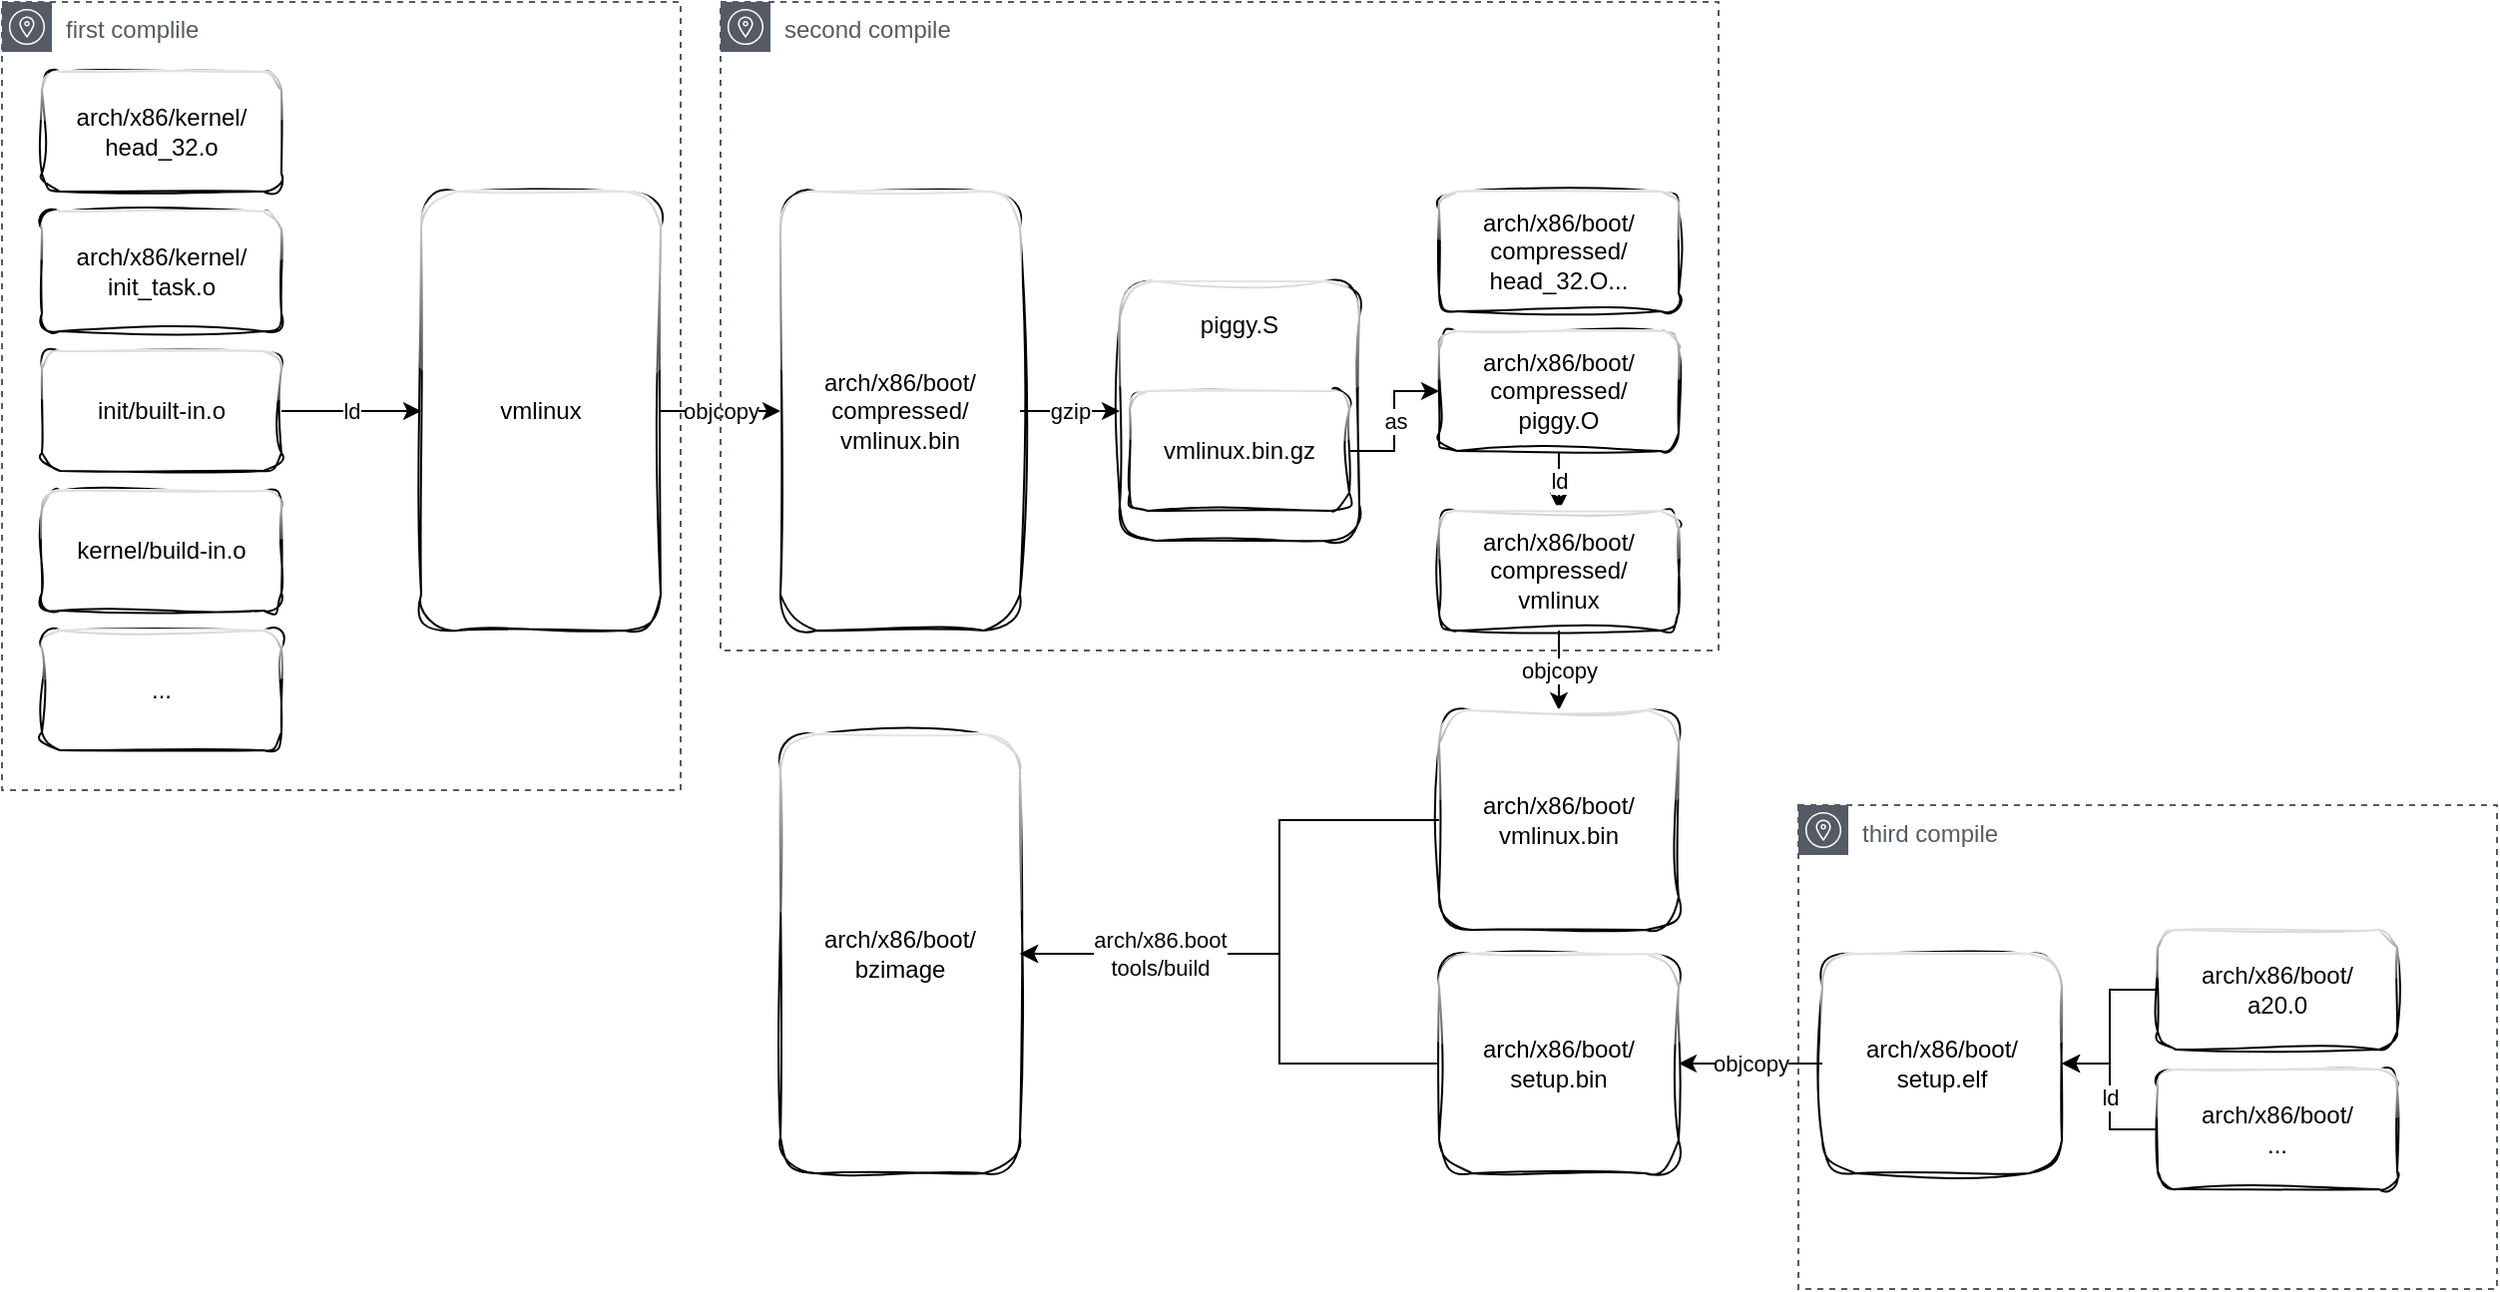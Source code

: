 <mxfile version="25.0.1">
  <diagram name="第 1 页" id="mqjkyJGZI7jAWEz7hjq9">
    <mxGraphModel dx="1434" dy="754" grid="1" gridSize="10" guides="1" tooltips="1" connect="1" arrows="1" fold="1" page="1" pageScale="1" pageWidth="827" pageHeight="1169" math="0" shadow="0">
      <root>
        <mxCell id="0" />
        <mxCell id="1" parent="0" />
        <mxCell id="vBQpwoV6zuL6MPrR1keN-11" value="first complile" style="sketch=0;outlineConnect=0;gradientColor=none;html=1;whiteSpace=wrap;fontSize=12;fontStyle=0;shape=mxgraph.aws4.group;grIcon=mxgraph.aws4.group_availability_zone;strokeColor=#545B64;fillColor=none;verticalAlign=top;align=left;spacingLeft=30;fontColor=#545B64;dashed=1;" vertex="1" parent="1">
          <mxGeometry x="30" y="105" width="340" height="395" as="geometry" />
        </mxCell>
        <mxCell id="vBQpwoV6zuL6MPrR1keN-1" value="arch/x86/kernel/&lt;div&gt;head_32.o&lt;/div&gt;" style="rounded=1;whiteSpace=wrap;html=1;sketch=1;curveFitting=1;jiggle=2;glass=1;shadow=0;" vertex="1" parent="1">
          <mxGeometry x="50" y="140" width="120" height="60" as="geometry" />
        </mxCell>
        <mxCell id="vBQpwoV6zuL6MPrR1keN-2" value="arch/x86/kernel/&lt;div&gt;init_task.o&lt;/div&gt;" style="rounded=1;whiteSpace=wrap;html=1;sketch=1;curveFitting=1;jiggle=2;glass=1;shadow=0;" vertex="1" parent="1">
          <mxGeometry x="50" y="210" width="120" height="60" as="geometry" />
        </mxCell>
        <mxCell id="vBQpwoV6zuL6MPrR1keN-7" value="ld" style="edgeStyle=orthogonalEdgeStyle;rounded=0;orthogonalLoop=1;jettySize=auto;html=1;" edge="1" parent="1" source="vBQpwoV6zuL6MPrR1keN-3" target="vBQpwoV6zuL6MPrR1keN-6">
          <mxGeometry relative="1" as="geometry" />
        </mxCell>
        <mxCell id="vBQpwoV6zuL6MPrR1keN-3" value="init/built-in.o" style="rounded=1;whiteSpace=wrap;html=1;sketch=1;curveFitting=1;jiggle=2;glass=1;shadow=0;" vertex="1" parent="1">
          <mxGeometry x="50" y="280" width="120" height="60" as="geometry" />
        </mxCell>
        <mxCell id="vBQpwoV6zuL6MPrR1keN-4" value="kernel/build-in.o" style="rounded=1;whiteSpace=wrap;html=1;sketch=1;curveFitting=1;jiggle=2;glass=1;shadow=0;" vertex="1" parent="1">
          <mxGeometry x="50" y="350" width="120" height="60" as="geometry" />
        </mxCell>
        <mxCell id="vBQpwoV6zuL6MPrR1keN-5" value="..." style="rounded=1;whiteSpace=wrap;html=1;sketch=1;curveFitting=1;jiggle=2;glass=1;shadow=0;" vertex="1" parent="1">
          <mxGeometry x="50" y="420" width="120" height="60" as="geometry" />
        </mxCell>
        <mxCell id="vBQpwoV6zuL6MPrR1keN-10" value="objcopy" style="edgeStyle=orthogonalEdgeStyle;rounded=0;orthogonalLoop=1;jettySize=auto;html=1;" edge="1" parent="1" source="vBQpwoV6zuL6MPrR1keN-6" target="vBQpwoV6zuL6MPrR1keN-9">
          <mxGeometry relative="1" as="geometry" />
        </mxCell>
        <mxCell id="vBQpwoV6zuL6MPrR1keN-6" value="vmlinux" style="rounded=1;whiteSpace=wrap;html=1;glass=1;sketch=1;curveFitting=1;jiggle=2;" vertex="1" parent="1">
          <mxGeometry x="240" y="200" width="120" height="220" as="geometry" />
        </mxCell>
        <mxCell id="vBQpwoV6zuL6MPrR1keN-13" value="gzip" style="edgeStyle=orthogonalEdgeStyle;rounded=0;orthogonalLoop=1;jettySize=auto;html=1;entryX=0;entryY=0.5;entryDx=0;entryDy=0;" edge="1" parent="1" source="vBQpwoV6zuL6MPrR1keN-9" target="vBQpwoV6zuL6MPrR1keN-12">
          <mxGeometry relative="1" as="geometry" />
        </mxCell>
        <mxCell id="vBQpwoV6zuL6MPrR1keN-9" value="arch/x86/boot/&lt;div&gt;compressed/&lt;/div&gt;&lt;div&gt;vmlinux.bin&lt;/div&gt;" style="rounded=1;whiteSpace=wrap;html=1;glass=1;sketch=1;curveFitting=1;jiggle=2;" vertex="1" parent="1">
          <mxGeometry x="420" y="200" width="120" height="220" as="geometry" />
        </mxCell>
        <mxCell id="vBQpwoV6zuL6MPrR1keN-12" value="piggy.S&lt;div&gt;&lt;br&gt;&lt;/div&gt;&lt;div&gt;&lt;br&gt;&lt;/div&gt;&lt;div&gt;&lt;br&gt;&lt;/div&gt;&lt;div&gt;&lt;br&gt;&lt;/div&gt;&lt;div&gt;&lt;br&gt;&lt;/div&gt;&lt;div&gt;&lt;br&gt;&lt;/div&gt;" style="rounded=1;whiteSpace=wrap;html=1;glass=1;sketch=1;curveFitting=1;jiggle=2;" vertex="1" parent="1">
          <mxGeometry x="590" y="245" width="120" height="130" as="geometry" />
        </mxCell>
        <mxCell id="vBQpwoV6zuL6MPrR1keN-20" value="as" style="edgeStyle=orthogonalEdgeStyle;rounded=0;orthogonalLoop=1;jettySize=auto;html=1;entryX=0;entryY=0.5;entryDx=0;entryDy=0;" edge="1" parent="1" source="vBQpwoV6zuL6MPrR1keN-14" target="vBQpwoV6zuL6MPrR1keN-16">
          <mxGeometry relative="1" as="geometry" />
        </mxCell>
        <mxCell id="vBQpwoV6zuL6MPrR1keN-14" value="vmlinux.bin.gz" style="rounded=1;whiteSpace=wrap;html=1;sketch=1;curveFitting=1;jiggle=2;glass=1;shadow=0;" vertex="1" parent="1">
          <mxGeometry x="595" y="300" width="110" height="60" as="geometry" />
        </mxCell>
        <mxCell id="vBQpwoV6zuL6MPrR1keN-15" value="arch/x86/boot/&lt;div&gt;compressed/&lt;/div&gt;&lt;div&gt;head_32.O...&lt;/div&gt;" style="rounded=1;whiteSpace=wrap;html=1;sketch=1;curveFitting=1;jiggle=2;glass=1;shadow=0;" vertex="1" parent="1">
          <mxGeometry x="750" y="200" width="120" height="60" as="geometry" />
        </mxCell>
        <mxCell id="vBQpwoV6zuL6MPrR1keN-18" value="ld" style="edgeStyle=orthogonalEdgeStyle;rounded=0;orthogonalLoop=1;jettySize=auto;html=1;entryX=0.5;entryY=0;entryDx=0;entryDy=0;" edge="1" parent="1" source="vBQpwoV6zuL6MPrR1keN-16" target="vBQpwoV6zuL6MPrR1keN-17">
          <mxGeometry relative="1" as="geometry" />
        </mxCell>
        <mxCell id="vBQpwoV6zuL6MPrR1keN-16" value="arch/x86/boot/&lt;div&gt;compressed/&lt;/div&gt;&lt;div&gt;piggy.O&lt;/div&gt;" style="rounded=1;whiteSpace=wrap;html=1;sketch=1;curveFitting=1;jiggle=2;glass=1;shadow=0;" vertex="1" parent="1">
          <mxGeometry x="750" y="270" width="120" height="60" as="geometry" />
        </mxCell>
        <mxCell id="vBQpwoV6zuL6MPrR1keN-26" value="objcopy" style="edgeStyle=orthogonalEdgeStyle;rounded=0;orthogonalLoop=1;jettySize=auto;html=1;" edge="1" parent="1" source="vBQpwoV6zuL6MPrR1keN-17" target="vBQpwoV6zuL6MPrR1keN-24">
          <mxGeometry relative="1" as="geometry" />
        </mxCell>
        <mxCell id="vBQpwoV6zuL6MPrR1keN-17" value="arch/x86/boot/&lt;div&gt;compressed/&lt;/div&gt;&lt;div&gt;vmlinux&lt;/div&gt;" style="rounded=1;whiteSpace=wrap;html=1;sketch=1;curveFitting=1;jiggle=2;glass=1;shadow=0;" vertex="1" parent="1">
          <mxGeometry x="750" y="360" width="120" height="60" as="geometry" />
        </mxCell>
        <mxCell id="vBQpwoV6zuL6MPrR1keN-29" style="edgeStyle=orthogonalEdgeStyle;rounded=0;orthogonalLoop=1;jettySize=auto;html=1;exitX=0;exitY=0.5;exitDx=0;exitDy=0;" edge="1" parent="1" source="vBQpwoV6zuL6MPrR1keN-21" target="vBQpwoV6zuL6MPrR1keN-27">
          <mxGeometry relative="1" as="geometry" />
        </mxCell>
        <mxCell id="vBQpwoV6zuL6MPrR1keN-21" value="arch/x86/boot/&lt;div&gt;a20.0&lt;/div&gt;" style="rounded=1;whiteSpace=wrap;html=1;sketch=1;curveFitting=1;jiggle=2;glass=1;shadow=0;" vertex="1" parent="1">
          <mxGeometry x="1110" y="570" width="120" height="60" as="geometry" />
        </mxCell>
        <mxCell id="vBQpwoV6zuL6MPrR1keN-30" value="ld" style="edgeStyle=orthogonalEdgeStyle;rounded=0;orthogonalLoop=1;jettySize=auto;html=1;entryX=1;entryY=0.5;entryDx=0;entryDy=0;" edge="1" parent="1" source="vBQpwoV6zuL6MPrR1keN-22" target="vBQpwoV6zuL6MPrR1keN-27">
          <mxGeometry relative="1" as="geometry" />
        </mxCell>
        <mxCell id="vBQpwoV6zuL6MPrR1keN-22" value="arch/x86/boot/&lt;div&gt;...&lt;/div&gt;" style="rounded=1;whiteSpace=wrap;html=1;sketch=1;curveFitting=1;jiggle=2;glass=1;shadow=0;" vertex="1" parent="1">
          <mxGeometry x="1110" y="640" width="120" height="60" as="geometry" />
        </mxCell>
        <mxCell id="vBQpwoV6zuL6MPrR1keN-32" style="edgeStyle=orthogonalEdgeStyle;rounded=0;orthogonalLoop=1;jettySize=auto;html=1;entryX=1;entryY=0.5;entryDx=0;entryDy=0;" edge="1" parent="1" source="vBQpwoV6zuL6MPrR1keN-24" target="vBQpwoV6zuL6MPrR1keN-31">
          <mxGeometry relative="1" as="geometry">
            <Array as="points">
              <mxPoint x="670" y="515" />
              <mxPoint x="670" y="582" />
            </Array>
          </mxGeometry>
        </mxCell>
        <mxCell id="vBQpwoV6zuL6MPrR1keN-24" value="&lt;div&gt;arch/x86/boot/&lt;/div&gt;&lt;div&gt;vmlinux.bin&lt;/div&gt;" style="rounded=1;whiteSpace=wrap;html=1;glass=1;sketch=1;curveFitting=1;jiggle=2;" vertex="1" parent="1">
          <mxGeometry x="750" y="460" width="120" height="110" as="geometry" />
        </mxCell>
        <mxCell id="vBQpwoV6zuL6MPrR1keN-33" style="edgeStyle=orthogonalEdgeStyle;rounded=0;orthogonalLoop=1;jettySize=auto;html=1;entryX=1;entryY=0.5;entryDx=0;entryDy=0;" edge="1" parent="1" source="vBQpwoV6zuL6MPrR1keN-25" target="vBQpwoV6zuL6MPrR1keN-31">
          <mxGeometry relative="1" as="geometry">
            <Array as="points">
              <mxPoint x="670" y="637" />
              <mxPoint x="670" y="582" />
            </Array>
          </mxGeometry>
        </mxCell>
        <mxCell id="vBQpwoV6zuL6MPrR1keN-34" value="arch/x86.boot&lt;div&gt;tools/build&lt;/div&gt;" style="edgeLabel;html=1;align=center;verticalAlign=middle;resizable=0;points=[];" vertex="1" connectable="0" parent="vBQpwoV6zuL6MPrR1keN-33">
          <mxGeometry x="0.638" y="-3" relative="1" as="geometry">
            <mxPoint x="22" y="3" as="offset" />
          </mxGeometry>
        </mxCell>
        <mxCell id="vBQpwoV6zuL6MPrR1keN-25" value="&lt;div&gt;arch/x86/boot/&lt;/div&gt;&lt;div&gt;setup.bin&lt;/div&gt;" style="rounded=1;whiteSpace=wrap;html=1;glass=1;sketch=1;curveFitting=1;jiggle=2;" vertex="1" parent="1">
          <mxGeometry x="750" y="582" width="120" height="110" as="geometry" />
        </mxCell>
        <mxCell id="vBQpwoV6zuL6MPrR1keN-28" value="objcopy" style="edgeStyle=orthogonalEdgeStyle;rounded=0;orthogonalLoop=1;jettySize=auto;html=1;entryX=1;entryY=0.5;entryDx=0;entryDy=0;" edge="1" parent="1" source="vBQpwoV6zuL6MPrR1keN-27" target="vBQpwoV6zuL6MPrR1keN-25">
          <mxGeometry relative="1" as="geometry" />
        </mxCell>
        <mxCell id="vBQpwoV6zuL6MPrR1keN-27" value="&lt;div&gt;arch/x86/boot/&lt;/div&gt;&lt;div&gt;setup.elf&lt;/div&gt;" style="rounded=1;whiteSpace=wrap;html=1;glass=1;sketch=1;curveFitting=1;jiggle=2;" vertex="1" parent="1">
          <mxGeometry x="942" y="582" width="120" height="110" as="geometry" />
        </mxCell>
        <mxCell id="vBQpwoV6zuL6MPrR1keN-31" value="arch/x86/boot/&lt;div&gt;bzimage&lt;/div&gt;" style="rounded=1;whiteSpace=wrap;html=1;glass=1;sketch=1;curveFitting=1;jiggle=2;" vertex="1" parent="1">
          <mxGeometry x="420" y="472" width="120" height="220" as="geometry" />
        </mxCell>
        <mxCell id="vBQpwoV6zuL6MPrR1keN-35" value="second compile" style="sketch=0;outlineConnect=0;gradientColor=none;html=1;whiteSpace=wrap;fontSize=12;fontStyle=0;shape=mxgraph.aws4.group;grIcon=mxgraph.aws4.group_availability_zone;strokeColor=#545B64;fillColor=none;verticalAlign=top;align=left;spacingLeft=30;fontColor=#545B64;dashed=1;" vertex="1" parent="1">
          <mxGeometry x="390" y="105" width="500" height="325" as="geometry" />
        </mxCell>
        <mxCell id="vBQpwoV6zuL6MPrR1keN-36" value="third compile" style="sketch=0;outlineConnect=0;gradientColor=none;html=1;whiteSpace=wrap;fontSize=12;fontStyle=0;shape=mxgraph.aws4.group;grIcon=mxgraph.aws4.group_availability_zone;strokeColor=#545B64;fillColor=none;verticalAlign=top;align=left;spacingLeft=30;fontColor=#545B64;dashed=1;" vertex="1" parent="1">
          <mxGeometry x="930" y="507.5" width="350" height="242.5" as="geometry" />
        </mxCell>
      </root>
    </mxGraphModel>
  </diagram>
</mxfile>
